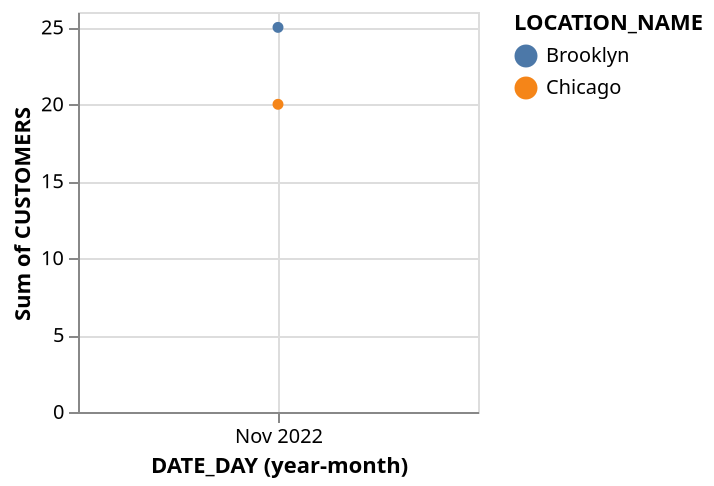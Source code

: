 {
  "$schema": "https://vega.github.io/schema/vega/v5.json",
  "background": "white",
  "padding": 5,
  "width": 200,
  "height": 200,
  "style": "cell",
  "data": [
    {"name": "hover_store"},
    {
      "name": "dataframe",
      "values": [
        {
          "DATE_DAY": "2022-11-06",
          "LOCATION_NAME": "Brooklyn",
          "CUSTOMERS": 10
        },
        {
          "DATE_DAY": "2022-11-06",
          "LOCATION_NAME": "Brooklyn",
          "CUSTOMERS": 15
        },
        {"DATE_DAY": "2022-11-06", "LOCATION_NAME": "Chicago", "CUSTOMERS": 20}
      ]
    },
    {
      "name": "data_0",
      "source": "dataframe",
      "transform": [
        {
          "type": "formula",
          "expr": "toDate(datum[\"DATE_DAY\"])",
          "as": "DATE_DAY"
        }
      ]
    },
    {
      "name": "data_1",
      "source": "data_0",
      "transform": [
        {
          "field": "DATE_DAY",
          "type": "timeunit",
          "units": ["year", "month"],
          "as": ["yearmonth_DATE_DAY", "yearmonth_DATE_DAY_end"]
        },
        {
          "type": "formula",
          "expr": "datum[\"LOCATION_NAME\"]===\"Brooklyn\" ? 0 : datum[\"LOCATION_NAME\"]===\"Chicago\" ? 1 : datum[\"LOCATION_NAME\"]===\"New Orleans\" ? 2 : datum[\"LOCATION_NAME\"]===\"Philadelphia\" ? 3 : datum[\"LOCATION_NAME\"]===\"San Francisco\" ? 4 : 5",
          "as": "color_LOCATION_NAME_sort_index"
        }
      ]
    },
    {
      "name": "data_2",
      "source": "data_1",
      "transform": [
        {
          "type": "aggregate",
          "groupby": ["yearmonth_DATE_DAY", "LOCATION_NAME"],
          "ops": ["sum"],
          "fields": ["CUSTOMERS"],
          "as": ["sum_CUSTOMERS"]
        },
        {
          "type": "filter",
          "expr": "(isDate(datum[\"yearmonth_DATE_DAY\"]) || (isValid(datum[\"yearmonth_DATE_DAY\"]) && isFinite(+datum[\"yearmonth_DATE_DAY\"]))) && isValid(datum[\"sum_CUSTOMERS\"]) && isFinite(+datum[\"sum_CUSTOMERS\"])"
        }
      ]
    },
    {
      "name": "data_3",
      "source": "data_0",
      "transform": [
        {
          "type": "filter",
          "expr": "length(data(\"hover_store\")) && vlSelectionTest(\"hover_store\", datum)"
        },
        {
          "field": "DATE_DAY",
          "type": "timeunit",
          "units": ["year", "month"],
          "as": ["yearmonth_DATE_DAY", "yearmonth_DATE_DAY_end"]
        },
        {
          "type": "formula",
          "expr": "datum[\"LOCATION_NAME\"]===\"Brooklyn\" ? 0 : datum[\"LOCATION_NAME\"]===\"Chicago\" ? 1 : datum[\"LOCATION_NAME\"]===\"New Orleans\" ? 2 : datum[\"LOCATION_NAME\"]===\"Philadelphia\" ? 3 : datum[\"LOCATION_NAME\"]===\"San Francisco\" ? 4 : 5",
          "as": "color_LOCATION_NAME_sort_index"
        }
      ]
    },
    {
      "name": "data_4",
      "source": "data_3",
      "transform": [
        {
          "type": "aggregate",
          "groupby": ["yearmonth_DATE_DAY", "LOCATION_NAME"],
          "ops": ["sum"],
          "fields": ["CUSTOMERS"],
          "as": ["sum_CUSTOMERS"]
        },
        {
          "type": "filter",
          "expr": "(isDate(datum[\"yearmonth_DATE_DAY\"]) || (isValid(datum[\"yearmonth_DATE_DAY\"]) && isFinite(+datum[\"yearmonth_DATE_DAY\"]))) && isValid(datum[\"sum_CUSTOMERS\"]) && isFinite(+datum[\"sum_CUSTOMERS\"])"
        }
      ]
    },
    {
      "name": "data_5",
      "source": "data_0",
      "transform": [
        {
          "type": "pivot",
          "field": "LOCATION_NAME",
          "value": "CUSTOMERS",
          "groupby": ["DATE_DAY"]
        },
        {
          "type": "formula",
          "expr": "toDate(datum[\"DATE_DAY\"])",
          "as": "DATE_DAY"
        },
        {
          "field": "DATE_DAY",
          "type": "timeunit",
          "units": ["year", "month"],
          "as": ["yearmonth_DATE_DAY", "yearmonth_DATE_DAY_end"]
        },
        {
          "type": "aggregate",
          "groupby": ["yearmonth_DATE_DAY"],
          "ops": ["sum", "sum"],
          "fields": ["Brooklyn", "Chicago"],
          "as": ["sum_Brooklyn", "sum_Chicago"]
        },
        {
          "type": "filter",
          "expr": "(isDate(datum[\"yearmonth_DATE_DAY\"]) || (isValid(datum[\"yearmonth_DATE_DAY\"]) && isFinite(+datum[\"yearmonth_DATE_DAY\"])))"
        }
      ]
    },
    {
      "name": "data_6",
      "source": "data_0",
      "transform": [
        {
          "type": "aggregate",
          "groupby": ["LOCATION_NAME"],
          "ops": [],
          "fields": [],
          "as": []
        },
        {
          "type": "window",
          "params": [null],
          "as": ["rank"],
          "ops": ["rank"],
          "fields": [null],
          "sort": {"field": [], "order": []}
        },
        {"type": "filter", "expr": "datum.rank <= 21"}
      ]
    }
  ],
  "signals": [
    {
      "name": "unit",
      "value": {},
      "on": [
        {"events": "mousemove", "update": "isTuple(group()) ? group() : unit"}
      ]
    },
    {
      "name": "hover",
      "update": "vlSelectionResolve(\"hover_store\", \"union\", true, true)"
    },
    {
      "name": "hover_tuple",
      "on": [
        {
          "events": [
            {
              "source": "scope",
              "type": "mouseover",
              "markname": "layer_0_layer_1_layer_0_voronoi"
            }
          ],
          "update": "datum && item().mark.marktype !== 'group' && indexof(item().mark.role, 'legend') < 0 ? {unit: \"layer_0_layer_1_layer_0\", fields: hover_tuple_fields, values: [(item().isVoronoi ? datum.datum : datum)[\"yearmonth_DATE_DAY\"]]} : null",
          "force": true
        },
        {"events": [{"source": "view", "type": "mouseout"}], "update": "null"}
      ]
    },
    {
      "name": "hover_tuple_fields",
      "value": [{"type": "E", "field": "yearmonth_DATE_DAY"}]
    },
    {
      "name": "hover_toggle",
      "value": false,
      "on": [
        {
          "events": [
            {
              "source": "scope",
              "type": "mouseover",
              "markname": "layer_0_layer_1_layer_0_voronoi"
            }
          ],
          "update": "event.shiftKey"
        },
        {"events": [{"source": "view", "type": "mouseout"}], "update": "false"}
      ]
    },
    {
      "name": "hover_modify",
      "on": [
        {
          "events": {"signal": "hover_tuple"},
          "update": "modify(\"hover_store\", hover_toggle ? null : hover_tuple, hover_toggle ? null : true, hover_toggle ? hover_tuple : null)"
        }
      ]
    }
  ],
  "marks": [
    {
      "name": "layer_0_layer_0_layer_0_marks",
      "type": "symbol",
      "clip": true,
      "style": ["point"],
      "interactive": false,
      "from": {"data": "data_2"},
      "encode": {
        "update": {
          "fill": {"scale": "color", "field": "LOCATION_NAME"},
          "opacity": {"value": 1},
          "ariaRoleDescription": {"value": "point"},
          "description": {
            "signal": "\"DATE_DAY (year-month): \" + (timeFormat(datum[\"yearmonth_DATE_DAY\"], timeUnitSpecifier([\"year\",\"month\"], {\"year-month\":\"%b %Y \",\"year-month-date\":\"%b %d, %Y \"}))) + \"; Sum of CUSTOMERS: \" + (format(datum[\"sum_CUSTOMERS\"], \"\")) + \"; LOCATION_NAME: \" + (isValid(datum[\"LOCATION_NAME\"]) ? datum[\"LOCATION_NAME\"] : \"\"+datum[\"LOCATION_NAME\"])"
          },
          "x": {"scale": "x", "field": "yearmonth_DATE_DAY"},
          "y": {"scale": "y", "field": "sum_CUSTOMERS"}
        }
      }
    },
    {
      "name": "layer_0_layer_0_layer_1_marks",
      "type": "symbol",
      "style": ["point"],
      "interactive": false,
      "from": {"data": "data_4"},
      "encode": {
        "update": {
          "fill": {"value": "transparent"},
          "stroke": {"scale": "color", "field": "LOCATION_NAME"},
          "ariaRoleDescription": {"value": "point"},
          "description": {
            "signal": "\"DATE_DAY (year-month): \" + (timeFormat(datum[\"yearmonth_DATE_DAY\"], timeUnitSpecifier([\"year\",\"month\"], {\"year-month\":\"%b %Y \",\"year-month-date\":\"%b %d, %Y \"}))) + \"; Sum of CUSTOMERS: \" + (format(datum[\"sum_CUSTOMERS\"], \"\")) + \"; LOCATION_NAME: \" + (isValid(datum[\"LOCATION_NAME\"]) ? datum[\"LOCATION_NAME\"] : \"\"+datum[\"LOCATION_NAME\"])"
          },
          "x": {"scale": "x", "field": "yearmonth_DATE_DAY"},
          "y": {"scale": "y", "field": "sum_CUSTOMERS"}
        }
      }
    },
    {
      "name": "layer_0_layer_1_layer_0_marks",
      "type": "rule",
      "style": ["rule"],
      "interactive": true,
      "from": {"data": "data_5"},
      "encode": {
        "update": {
          "stroke": {"value": "#000"},
          "opacity": [
            {
              "test": "length(data(\"hover_store\")) && vlSelectionTest(\"hover_store\", datum)",
              "value": 0.3
            },
            {"value": 0}
          ],
          "tooltip": {
            "signal": "{\"Sum of Brooklyn\": format(datum[\"sum_Brooklyn\"], \"\"), \"Sum of Chicago\": format(datum[\"sum_Chicago\"], \"\"), \"DATE_DAY (year-month)\": timeFormat(datum[\"yearmonth_DATE_DAY\"], timeUnitSpecifier([\"year\",\"month\"], {\"year-month\":\"%b %Y \",\"year-month-date\":\"%b %d, %Y \"}))}"
          },
          "description": {
            "signal": "\"DATE_DAY (year-month): \" + (timeFormat(datum[\"yearmonth_DATE_DAY\"], timeUnitSpecifier([\"year\",\"month\"], {\"year-month\":\"%b %Y \",\"year-month-date\":\"%b %d, %Y \"}))) + \"; Sum of Brooklyn: \" + (format(datum[\"sum_Brooklyn\"], \"\")) + \"; Sum of Chicago: \" + (format(datum[\"sum_Chicago\"], \"\"))"
          },
          "x": {"scale": "x", "field": "yearmonth_DATE_DAY"},
          "y": {"value": 0},
          "y2": {"field": {"group": "height"}}
        }
      }
    },
    {
      "name": "layer_0_layer_1_layer_0_voronoi",
      "type": "path",
      "interactive": true,
      "from": {"data": "layer_0_layer_1_layer_0_marks"},
      "encode": {
        "update": {
          "fill": {"value": "transparent"},
          "strokeWidth": {"value": 0.35},
          "stroke": {"value": "transparent"},
          "isVoronoi": {"value": true},
          "tooltip": {
            "signal": "{\"Sum of Brooklyn\": format(datum.datum[\"sum_Brooklyn\"], \"\"), \"Sum of Chicago\": format(datum.datum[\"sum_Chicago\"], \"\"), \"DATE_DAY (year-month)\": timeFormat(datum.datum[\"yearmonth_DATE_DAY\"], timeUnitSpecifier([\"year\",\"month\"], {\"year-month\":\"%b %Y \",\"year-month-date\":\"%b %d, %Y \"}))}"
          }
        }
      },
      "transform": [
        {
          "type": "voronoi",
          "x": {"expr": "datum.datum.x || 0"},
          "y": {"expr": "datum.datum.y || 0"},
          "size": [{"signal": "width"}, {"signal": "height"}]
        }
      ]
    },
    {
      "name": "aggregate_layer_0885ce6c_6ac3_4e76_bb32_56c73c371811_marks",
      "type": "rule",
      "style": ["rule"],
      "interactive": false,
      "from": {"data": "data_6"},
      "encode": {"update": {}}
    }
  ],
  "scales": [
    {
      "name": "x",
      "type": "time",
      "domain": {
        "fields": [
          {"data": "data_2", "field": "yearmonth_DATE_DAY"},
          {"data": "data_4", "field": "yearmonth_DATE_DAY"},
          {"data": "data_5", "field": "yearmonth_DATE_DAY"}
        ]
      },
      "range": [0, {"signal": "width"}]
    },
    {
      "name": "y",
      "type": "linear",
      "domain": {
        "fields": [
          {"data": "data_2", "field": "sum_CUSTOMERS"},
          {"data": "data_4", "field": "sum_CUSTOMERS"}
        ]
      },
      "range": [{"signal": "height"}, 0],
      "nice": true,
      "zero": true
    },
    {
      "name": "color",
      "type": "ordinal",
      "domain": {
        "fields": [
          {"data": "data_1", "field": "LOCATION_NAME"},
          {"data": "data_3", "field": "LOCATION_NAME"}
        ],
        "sort": {"op": "min", "field": "color_LOCATION_NAME_sort_index"}
      },
      "range": ["#4c78a8", "#f58518", "#e45756", "#72b7b2", "#54a24b"],
      "interpolate": "hcl"
    }
  ],
  "axes": [
    {
      "scale": "x",
      "orient": "bottom",
      "grid": true,
      "gridScale": "y",
      "tickCount": {"signal": "ceil(width/40)"},
      "domain": false,
      "labels": false,
      "aria": false,
      "maxExtent": 0,
      "minExtent": 0,
      "ticks": false,
      "zindex": 0
    },
    {
      "scale": "y",
      "orient": "left",
      "grid": true,
      "gridScale": "x",
      "tickCount": {"signal": "ceil(height/40)"},
      "domain": false,
      "labels": false,
      "aria": false,
      "maxExtent": 0,
      "minExtent": 0,
      "ticks": false,
      "zindex": 0
    },
    {
      "scale": "x",
      "orient": "bottom",
      "grid": false,
      "title": "DATE_DAY (year-month)",
      "labels": true,
      "ticks": true,
      "format": {
        "signal": "timeUnitSpecifier([\"year\",\"month\"], {\"year-month\":\"%b %Y \",\"year-month-date\":\"%b %d, %Y \"})"
      },
      "labelFlush": true,
      "labelOverlap": true,
      "tickCount": {"signal": "ceil(width/40)"},
      "zindex": 0
    },
    {
      "scale": "y",
      "orient": "left",
      "grid": false,
      "title": "Sum of CUSTOMERS",
      "labels": true,
      "ticks": true,
      "labelOverlap": true,
      "tickCount": {"signal": "ceil(height/40)"},
      "zindex": 0
    }
  ],
  "legends": [
    {
      "fill": "color",
      "symbolType": "circle",
      "title": "LOCATION_NAME",
      "encode": {"symbols": {"update": {"opacity": {"value": 1}}}},
      "stroke": "color"
    }
  ],
  "config": {"legend": {"orient": "right"}}
}